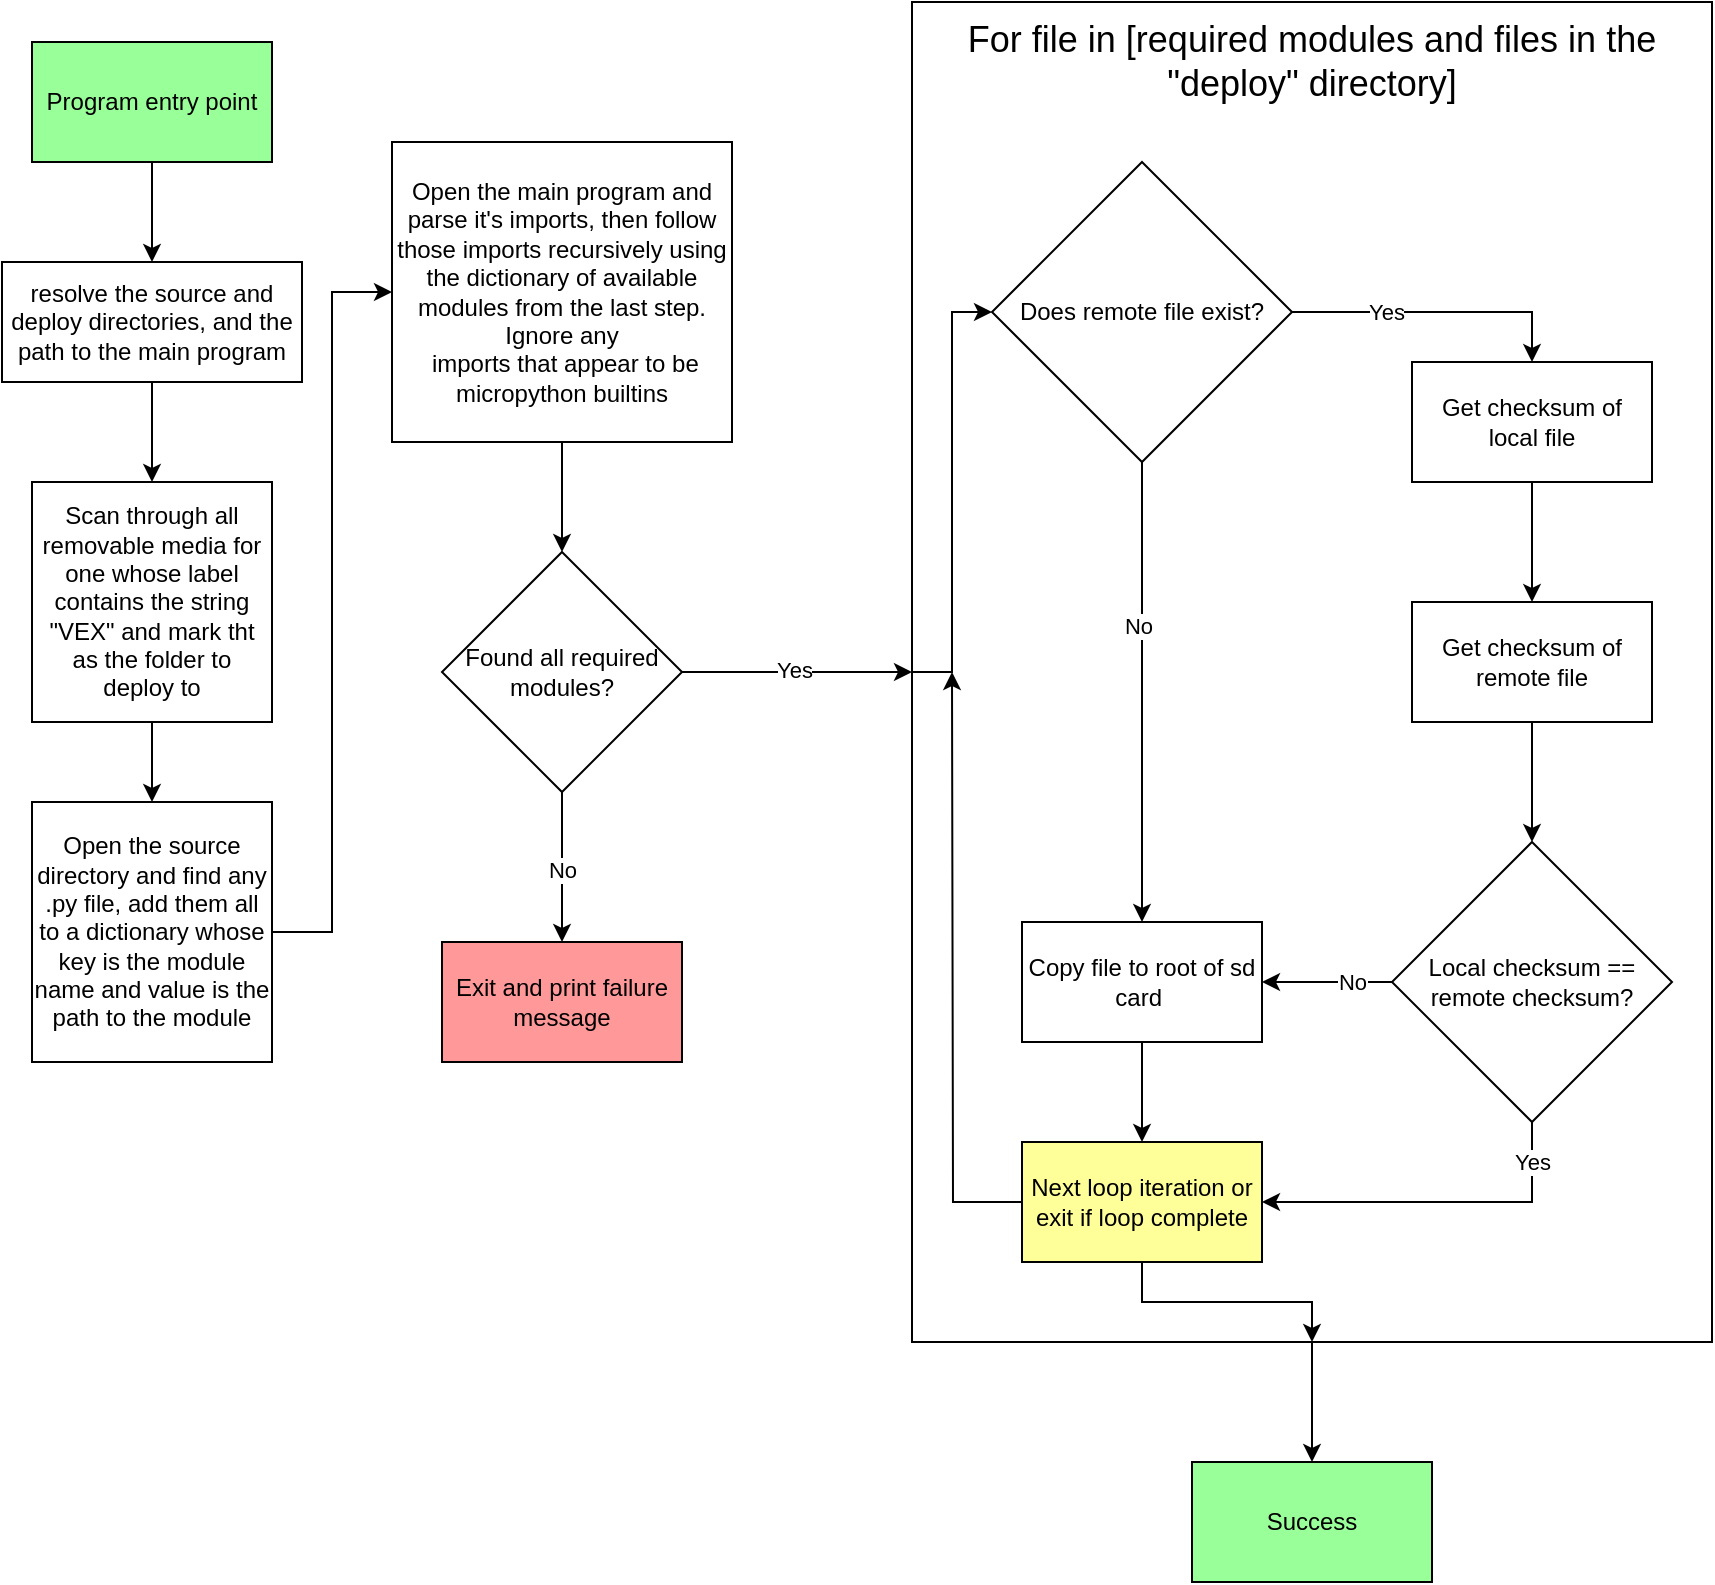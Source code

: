 <mxfile version="21.3.7" type="device">
  <diagram name="Page-1" id="a7904f86-f2b4-8e86-fa97-74104820619b">
    <mxGraphModel dx="1504" dy="927" grid="1" gridSize="10" guides="1" tooltips="1" connect="1" arrows="1" fold="1" page="1" pageScale="1" pageWidth="1100" pageHeight="850" background="none" math="0" shadow="0">
      <root>
        <mxCell id="0" />
        <mxCell id="1" parent="0" />
        <mxCell id="fibPDg0DdbeTbY5Qs7bh-62" style="edgeStyle=orthogonalEdgeStyle;rounded=0;orthogonalLoop=1;jettySize=auto;html=1;" edge="1" parent="1" source="fibPDg0DdbeTbY5Qs7bh-48" target="fibPDg0DdbeTbY5Qs7bh-28">
          <mxGeometry relative="1" as="geometry" />
        </mxCell>
        <mxCell id="fibPDg0DdbeTbY5Qs7bh-48" value="" style="rounded=0;whiteSpace=wrap;html=1;" vertex="1" parent="1">
          <mxGeometry x="570" y="120" width="400" height="670" as="geometry" />
        </mxCell>
        <mxCell id="fibPDg0DdbeTbY5Qs7bh-55" style="edgeStyle=orthogonalEdgeStyle;rounded=0;orthogonalLoop=1;jettySize=auto;html=1;exitX=0;exitY=0.5;exitDx=0;exitDy=0;entryX=0;entryY=0.5;entryDx=0;entryDy=0;" edge="1" parent="1" source="fibPDg0DdbeTbY5Qs7bh-48" target="fibPDg0DdbeTbY5Qs7bh-35">
          <mxGeometry relative="1" as="geometry">
            <Array as="points">
              <mxPoint x="590" y="455" />
              <mxPoint x="590" y="275" />
            </Array>
          </mxGeometry>
        </mxCell>
        <mxCell id="fibPDg0DdbeTbY5Qs7bh-9" style="edgeStyle=orthogonalEdgeStyle;rounded=0;orthogonalLoop=1;jettySize=auto;html=1;" edge="1" parent="1" source="fibPDg0DdbeTbY5Qs7bh-1" target="fibPDg0DdbeTbY5Qs7bh-2">
          <mxGeometry relative="1" as="geometry" />
        </mxCell>
        <mxCell id="fibPDg0DdbeTbY5Qs7bh-1" value="Program entry point" style="rounded=0;whiteSpace=wrap;html=1;fillColor=#99FF99;" vertex="1" parent="1">
          <mxGeometry x="130" y="140" width="120" height="60" as="geometry" />
        </mxCell>
        <mxCell id="fibPDg0DdbeTbY5Qs7bh-6" style="edgeStyle=orthogonalEdgeStyle;rounded=0;orthogonalLoop=1;jettySize=auto;html=1;" edge="1" parent="1" source="fibPDg0DdbeTbY5Qs7bh-2" target="fibPDg0DdbeTbY5Qs7bh-3">
          <mxGeometry relative="1" as="geometry" />
        </mxCell>
        <mxCell id="fibPDg0DdbeTbY5Qs7bh-2" value="resolve the source and deploy directories, and the path to the main program" style="rounded=0;whiteSpace=wrap;html=1;" vertex="1" parent="1">
          <mxGeometry x="115" y="250" width="150" height="60" as="geometry" />
        </mxCell>
        <mxCell id="fibPDg0DdbeTbY5Qs7bh-7" style="edgeStyle=orthogonalEdgeStyle;rounded=0;orthogonalLoop=1;jettySize=auto;html=1;" edge="1" parent="1" source="fibPDg0DdbeTbY5Qs7bh-3" target="fibPDg0DdbeTbY5Qs7bh-5">
          <mxGeometry relative="1" as="geometry" />
        </mxCell>
        <mxCell id="fibPDg0DdbeTbY5Qs7bh-3" value="Scan through all removable media for one whose label contains the string &quot;VEX&quot; and mark tht as the folder to deploy to" style="rounded=0;whiteSpace=wrap;html=1;" vertex="1" parent="1">
          <mxGeometry x="130" y="360" width="120" height="120" as="geometry" />
        </mxCell>
        <mxCell id="fibPDg0DdbeTbY5Qs7bh-12" style="edgeStyle=orthogonalEdgeStyle;rounded=0;orthogonalLoop=1;jettySize=auto;html=1;entryX=0.5;entryY=0;entryDx=0;entryDy=0;" edge="1" parent="1" source="fibPDg0DdbeTbY5Qs7bh-4" target="fibPDg0DdbeTbY5Qs7bh-13">
          <mxGeometry relative="1" as="geometry">
            <mxPoint x="370" y="390" as="targetPoint" />
          </mxGeometry>
        </mxCell>
        <mxCell id="fibPDg0DdbeTbY5Qs7bh-4" value="Open the main program and parse it&#39;s imports, then follow those imports recursively using the dictionary of available modules from the last step. Ignore any&lt;br&gt;&amp;nbsp;imports that appear to be micropython builtins" style="rounded=0;whiteSpace=wrap;html=1;" vertex="1" parent="1">
          <mxGeometry x="310" y="190" width="170" height="150" as="geometry" />
        </mxCell>
        <mxCell id="fibPDg0DdbeTbY5Qs7bh-8" style="edgeStyle=orthogonalEdgeStyle;rounded=0;orthogonalLoop=1;jettySize=auto;html=1;entryX=0;entryY=0.5;entryDx=0;entryDy=0;" edge="1" parent="1" source="fibPDg0DdbeTbY5Qs7bh-5" target="fibPDg0DdbeTbY5Qs7bh-4">
          <mxGeometry relative="1" as="geometry">
            <mxPoint x="310" y="200" as="targetPoint" />
            <Array as="points">
              <mxPoint x="280" y="585" />
              <mxPoint x="280" y="265" />
            </Array>
          </mxGeometry>
        </mxCell>
        <mxCell id="fibPDg0DdbeTbY5Qs7bh-5" value="Open the source directory and find any .py file, add them all to a dictionary whose key is the module name and value is the path to the module" style="rounded=0;whiteSpace=wrap;html=1;" vertex="1" parent="1">
          <mxGeometry x="130" y="520" width="120" height="130" as="geometry" />
        </mxCell>
        <mxCell id="fibPDg0DdbeTbY5Qs7bh-14" style="edgeStyle=orthogonalEdgeStyle;rounded=0;orthogonalLoop=1;jettySize=auto;html=1;" edge="1" parent="1" source="fibPDg0DdbeTbY5Qs7bh-13" target="fibPDg0DdbeTbY5Qs7bh-48">
          <mxGeometry relative="1" as="geometry">
            <mxPoint x="530" y="260" as="targetPoint" />
          </mxGeometry>
        </mxCell>
        <mxCell id="fibPDg0DdbeTbY5Qs7bh-18" value="Yes" style="edgeLabel;html=1;align=center;verticalAlign=middle;resizable=0;points=[];" vertex="1" connectable="0" parent="fibPDg0DdbeTbY5Qs7bh-14">
          <mxGeometry x="-0.364" y="-3" relative="1" as="geometry">
            <mxPoint x="-63" y="11" as="offset" />
          </mxGeometry>
        </mxCell>
        <mxCell id="fibPDg0DdbeTbY5Qs7bh-56" value="Yes" style="edgeLabel;html=1;align=center;verticalAlign=middle;resizable=0;points=[];" vertex="1" connectable="0" parent="fibPDg0DdbeTbY5Qs7bh-14">
          <mxGeometry x="-0.154" y="1" relative="1" as="geometry">
            <mxPoint x="7" as="offset" />
          </mxGeometry>
        </mxCell>
        <mxCell id="fibPDg0DdbeTbY5Qs7bh-17" style="edgeStyle=orthogonalEdgeStyle;rounded=0;orthogonalLoop=1;jettySize=auto;html=1;entryX=0.5;entryY=0;entryDx=0;entryDy=0;" edge="1" parent="1" source="fibPDg0DdbeTbY5Qs7bh-13" target="fibPDg0DdbeTbY5Qs7bh-16">
          <mxGeometry relative="1" as="geometry" />
        </mxCell>
        <mxCell id="fibPDg0DdbeTbY5Qs7bh-19" value="No" style="edgeLabel;html=1;align=center;verticalAlign=middle;resizable=0;points=[];" vertex="1" connectable="0" parent="fibPDg0DdbeTbY5Qs7bh-17">
          <mxGeometry x="-0.292" y="-1" relative="1" as="geometry">
            <mxPoint x="1" y="12" as="offset" />
          </mxGeometry>
        </mxCell>
        <mxCell id="fibPDg0DdbeTbY5Qs7bh-13" value="Found all required modules?" style="rhombus;whiteSpace=wrap;html=1;" vertex="1" parent="1">
          <mxGeometry x="335" y="395" width="120" height="120" as="geometry" />
        </mxCell>
        <mxCell id="fibPDg0DdbeTbY5Qs7bh-16" value="Exit and print failure message" style="rounded=0;whiteSpace=wrap;html=1;fillColor=#FF9999;" vertex="1" parent="1">
          <mxGeometry x="335" y="590" width="120" height="60" as="geometry" />
        </mxCell>
        <mxCell id="fibPDg0DdbeTbY5Qs7bh-58" style="edgeStyle=orthogonalEdgeStyle;rounded=0;orthogonalLoop=1;jettySize=auto;html=1;" edge="1" parent="1" source="fibPDg0DdbeTbY5Qs7bh-24" target="fibPDg0DdbeTbY5Qs7bh-57">
          <mxGeometry relative="1" as="geometry" />
        </mxCell>
        <mxCell id="fibPDg0DdbeTbY5Qs7bh-24" value="Copy file to root of sd card&amp;nbsp;" style="rounded=0;whiteSpace=wrap;html=1;" vertex="1" parent="1">
          <mxGeometry x="625" y="580" width="120" height="60" as="geometry" />
        </mxCell>
        <mxCell id="fibPDg0DdbeTbY5Qs7bh-28" value="Success" style="rounded=0;whiteSpace=wrap;html=1;fillColor=#99FF99;" vertex="1" parent="1">
          <mxGeometry x="710" y="850" width="120" height="60" as="geometry" />
        </mxCell>
        <mxCell id="fibPDg0DdbeTbY5Qs7bh-34" style="edgeStyle=orthogonalEdgeStyle;rounded=0;orthogonalLoop=1;jettySize=auto;html=1;" edge="1" parent="1" source="fibPDg0DdbeTbY5Qs7bh-31" target="fibPDg0DdbeTbY5Qs7bh-32">
          <mxGeometry relative="1" as="geometry" />
        </mxCell>
        <mxCell id="fibPDg0DdbeTbY5Qs7bh-31" value="Get checksum of local file" style="rounded=0;whiteSpace=wrap;html=1;" vertex="1" parent="1">
          <mxGeometry x="820" y="300" width="120" height="60" as="geometry" />
        </mxCell>
        <mxCell id="fibPDg0DdbeTbY5Qs7bh-41" style="edgeStyle=orthogonalEdgeStyle;rounded=0;orthogonalLoop=1;jettySize=auto;html=1;" edge="1" parent="1" source="fibPDg0DdbeTbY5Qs7bh-32" target="fibPDg0DdbeTbY5Qs7bh-40">
          <mxGeometry relative="1" as="geometry" />
        </mxCell>
        <mxCell id="fibPDg0DdbeTbY5Qs7bh-32" value="Get checksum of remote file" style="rounded=0;whiteSpace=wrap;html=1;" vertex="1" parent="1">
          <mxGeometry x="820" y="420" width="120" height="60" as="geometry" />
        </mxCell>
        <mxCell id="fibPDg0DdbeTbY5Qs7bh-36" style="edgeStyle=orthogonalEdgeStyle;rounded=0;orthogonalLoop=1;jettySize=auto;html=1;entryX=0.5;entryY=0;entryDx=0;entryDy=0;" edge="1" parent="1" source="fibPDg0DdbeTbY5Qs7bh-35" target="fibPDg0DdbeTbY5Qs7bh-31">
          <mxGeometry relative="1" as="geometry" />
        </mxCell>
        <mxCell id="fibPDg0DdbeTbY5Qs7bh-39" value="Yes" style="edgeLabel;html=1;align=center;verticalAlign=middle;resizable=0;points=[];" vertex="1" connectable="0" parent="fibPDg0DdbeTbY5Qs7bh-36">
          <mxGeometry x="-0.351" y="-2" relative="1" as="geometry">
            <mxPoint y="-2" as="offset" />
          </mxGeometry>
        </mxCell>
        <mxCell id="fibPDg0DdbeTbY5Qs7bh-37" style="edgeStyle=orthogonalEdgeStyle;rounded=0;orthogonalLoop=1;jettySize=auto;html=1;entryX=0.5;entryY=0;entryDx=0;entryDy=0;" edge="1" parent="1" source="fibPDg0DdbeTbY5Qs7bh-35" target="fibPDg0DdbeTbY5Qs7bh-24">
          <mxGeometry relative="1" as="geometry" />
        </mxCell>
        <mxCell id="fibPDg0DdbeTbY5Qs7bh-38" value="No" style="edgeLabel;html=1;align=center;verticalAlign=middle;resizable=0;points=[];" vertex="1" connectable="0" parent="fibPDg0DdbeTbY5Qs7bh-37">
          <mxGeometry x="-0.289" y="-2" relative="1" as="geometry">
            <mxPoint as="offset" />
          </mxGeometry>
        </mxCell>
        <mxCell id="fibPDg0DdbeTbY5Qs7bh-35" value="Does remote file exist?" style="rhombus;whiteSpace=wrap;html=1;" vertex="1" parent="1">
          <mxGeometry x="610" y="200" width="150" height="150" as="geometry" />
        </mxCell>
        <mxCell id="fibPDg0DdbeTbY5Qs7bh-44" style="edgeStyle=orthogonalEdgeStyle;rounded=0;orthogonalLoop=1;jettySize=auto;html=1;entryX=1;entryY=0.5;entryDx=0;entryDy=0;" edge="1" parent="1" source="fibPDg0DdbeTbY5Qs7bh-40" target="fibPDg0DdbeTbY5Qs7bh-24">
          <mxGeometry relative="1" as="geometry" />
        </mxCell>
        <mxCell id="fibPDg0DdbeTbY5Qs7bh-45" value="No" style="edgeLabel;html=1;align=center;verticalAlign=middle;resizable=0;points=[];" vertex="1" connectable="0" parent="fibPDg0DdbeTbY5Qs7bh-44">
          <mxGeometry x="-0.431" relative="1" as="geometry">
            <mxPoint x="-2" as="offset" />
          </mxGeometry>
        </mxCell>
        <mxCell id="fibPDg0DdbeTbY5Qs7bh-59" style="edgeStyle=orthogonalEdgeStyle;rounded=0;orthogonalLoop=1;jettySize=auto;html=1;entryX=1;entryY=0.5;entryDx=0;entryDy=0;exitX=0.5;exitY=1;exitDx=0;exitDy=0;" edge="1" parent="1" source="fibPDg0DdbeTbY5Qs7bh-40" target="fibPDg0DdbeTbY5Qs7bh-57">
          <mxGeometry relative="1" as="geometry" />
        </mxCell>
        <mxCell id="fibPDg0DdbeTbY5Qs7bh-60" value="Yes" style="edgeLabel;html=1;align=center;verticalAlign=middle;resizable=0;points=[];" vertex="1" connectable="0" parent="fibPDg0DdbeTbY5Qs7bh-59">
          <mxGeometry x="0.015" relative="1" as="geometry">
            <mxPoint x="49" y="-20" as="offset" />
          </mxGeometry>
        </mxCell>
        <mxCell id="fibPDg0DdbeTbY5Qs7bh-40" value="Local checksum == remote checksum?" style="rhombus;whiteSpace=wrap;html=1;" vertex="1" parent="1">
          <mxGeometry x="810" y="540" width="140" height="140" as="geometry" />
        </mxCell>
        <mxCell id="fibPDg0DdbeTbY5Qs7bh-49" value="&lt;font style=&quot;font-size: 18px;&quot;&gt;For file in [required modules and files in the &quot;deploy&quot; directory]&lt;/font&gt;" style="text;html=1;strokeColor=none;fillColor=none;align=center;verticalAlign=middle;whiteSpace=wrap;rounded=0;" vertex="1" parent="1">
          <mxGeometry x="570" y="120" width="400" height="60" as="geometry" />
        </mxCell>
        <mxCell id="fibPDg0DdbeTbY5Qs7bh-61" style="edgeStyle=orthogonalEdgeStyle;rounded=0;orthogonalLoop=1;jettySize=auto;html=1;" edge="1" parent="1" source="fibPDg0DdbeTbY5Qs7bh-57">
          <mxGeometry relative="1" as="geometry">
            <mxPoint x="590" y="455" as="targetPoint" />
          </mxGeometry>
        </mxCell>
        <mxCell id="fibPDg0DdbeTbY5Qs7bh-63" style="edgeStyle=orthogonalEdgeStyle;rounded=0;orthogonalLoop=1;jettySize=auto;html=1;entryX=0.5;entryY=1;entryDx=0;entryDy=0;" edge="1" parent="1" source="fibPDg0DdbeTbY5Qs7bh-57" target="fibPDg0DdbeTbY5Qs7bh-48">
          <mxGeometry relative="1" as="geometry">
            <Array as="points">
              <mxPoint x="685" y="770" />
              <mxPoint x="770" y="770" />
            </Array>
          </mxGeometry>
        </mxCell>
        <mxCell id="fibPDg0DdbeTbY5Qs7bh-57" value="Next loop iteration or exit if loop complete" style="rounded=0;whiteSpace=wrap;html=1;fillColor=#FFFF99;" vertex="1" parent="1">
          <mxGeometry x="625" y="690" width="120" height="60" as="geometry" />
        </mxCell>
      </root>
    </mxGraphModel>
  </diagram>
</mxfile>
